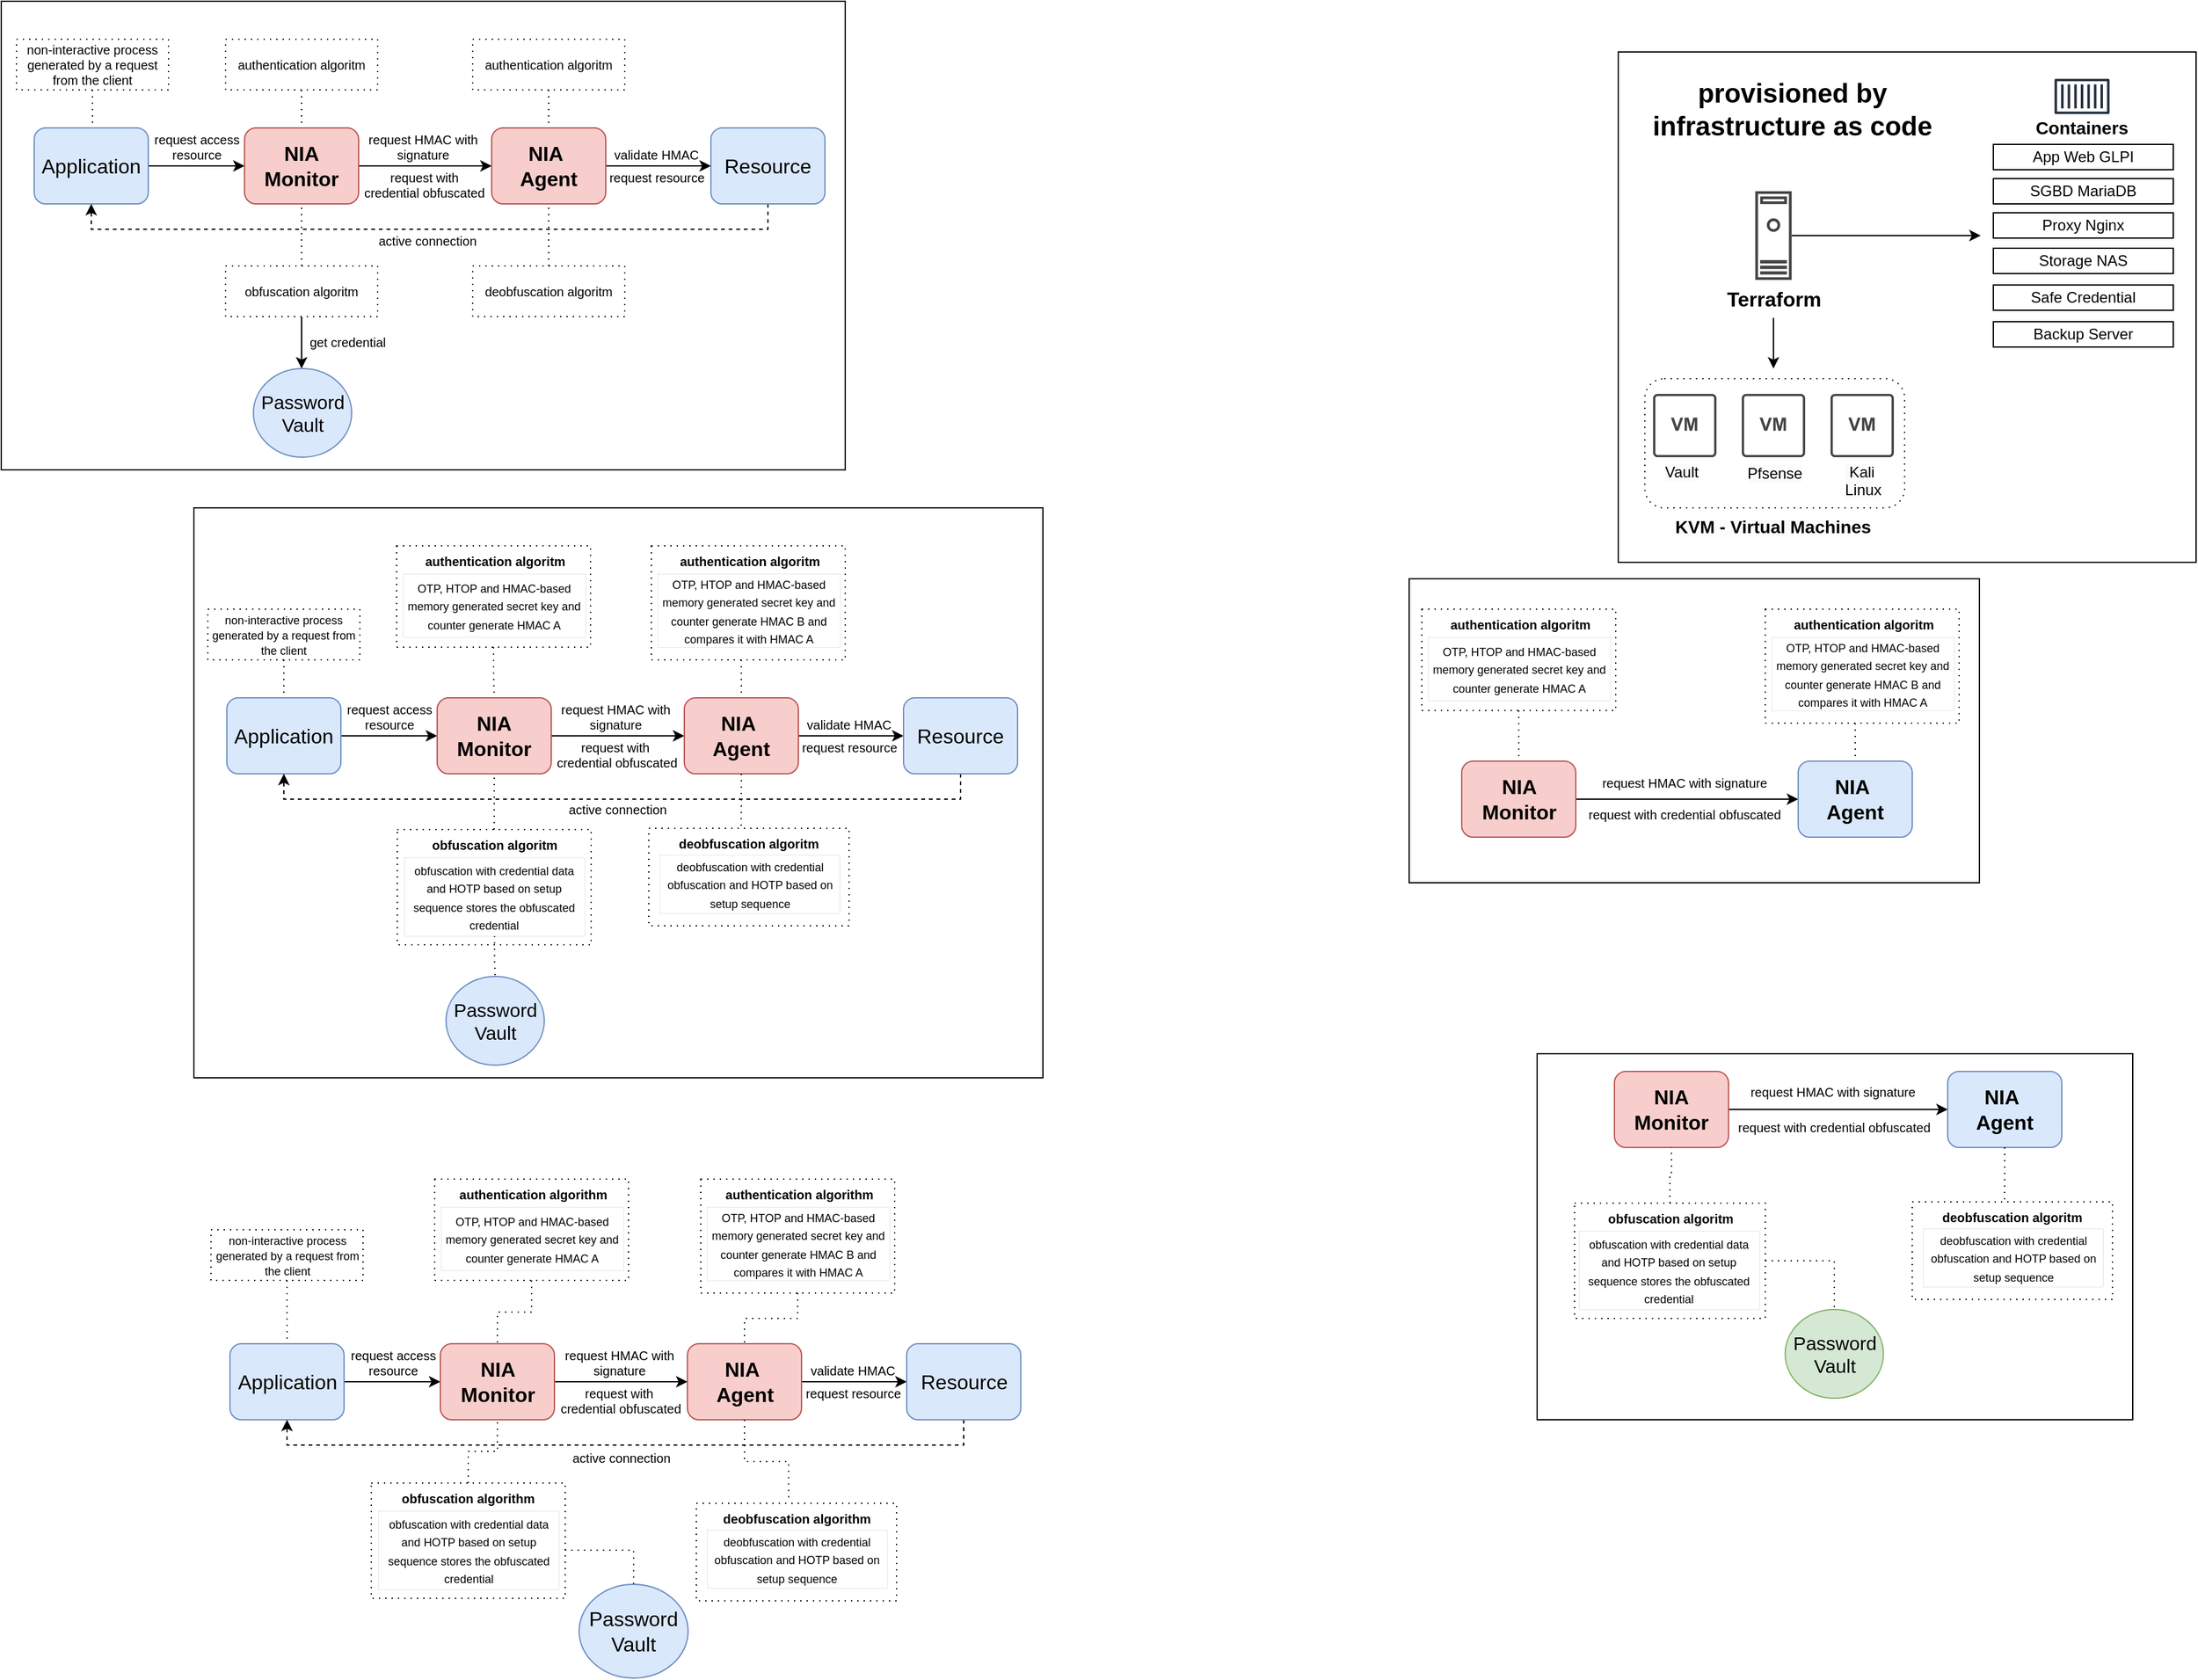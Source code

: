<mxfile version="26.0.11">
  <diagram id="C5RBs43oDa-KdzZeNtuy" name="Page-1">
    <mxGraphModel dx="979" dy="499" grid="1" gridSize="10" guides="1" tooltips="1" connect="1" arrows="1" fold="1" page="1" pageScale="1" pageWidth="1169" pageHeight="827" math="0" shadow="0">
      <root>
        <mxCell id="WIyWlLk6GJQsqaUBKTNV-0" />
        <mxCell id="WIyWlLk6GJQsqaUBKTNV-1" parent="WIyWlLk6GJQsqaUBKTNV-0" />
        <mxCell id="aYfPXwyvseCjfm_76mP0-208" value="" style="rounded=0;whiteSpace=wrap;html=1;" vertex="1" parent="WIyWlLk6GJQsqaUBKTNV-1">
          <mxGeometry x="1310" y="841" width="470" height="289" as="geometry" />
        </mxCell>
        <mxCell id="aYfPXwyvseCjfm_76mP0-207" value="" style="rounded=0;whiteSpace=wrap;html=1;" vertex="1" parent="WIyWlLk6GJQsqaUBKTNV-1">
          <mxGeometry x="1209" y="466" width="450" height="240" as="geometry" />
        </mxCell>
        <mxCell id="aYfPXwyvseCjfm_76mP0-206" value="" style="rounded=0;whiteSpace=wrap;html=1;" vertex="1" parent="WIyWlLk6GJQsqaUBKTNV-1">
          <mxGeometry x="250" y="410" width="670" height="450" as="geometry" />
        </mxCell>
        <mxCell id="aYfPXwyvseCjfm_76mP0-43" value="" style="group" vertex="1" connectable="0" parent="WIyWlLk6GJQsqaUBKTNV-1">
          <mxGeometry x="98" y="10" width="666" height="370" as="geometry" />
        </mxCell>
        <mxCell id="aYfPXwyvseCjfm_76mP0-33" value="" style="rounded=0;whiteSpace=wrap;html=1;" vertex="1" parent="aYfPXwyvseCjfm_76mP0-43">
          <mxGeometry width="666" height="370" as="geometry" />
        </mxCell>
        <mxCell id="aYfPXwyvseCjfm_76mP0-5" style="edgeStyle=orthogonalEdgeStyle;rounded=0;orthogonalLoop=1;jettySize=auto;html=1;exitX=1;exitY=0.5;exitDx=0;exitDy=0;" edge="1" parent="aYfPXwyvseCjfm_76mP0-43" source="aYfPXwyvseCjfm_76mP0-0" target="aYfPXwyvseCjfm_76mP0-1">
          <mxGeometry relative="1" as="geometry" />
        </mxCell>
        <mxCell id="aYfPXwyvseCjfm_76mP0-42" style="edgeStyle=orthogonalEdgeStyle;rounded=0;orthogonalLoop=1;jettySize=auto;html=1;exitX=0.5;exitY=0;exitDx=0;exitDy=0;entryX=0.5;entryY=1;entryDx=0;entryDy=0;dashed=1;dashPattern=1 4;endArrow=none;startFill=0;" edge="1" parent="aYfPXwyvseCjfm_76mP0-43" source="aYfPXwyvseCjfm_76mP0-0" target="aYfPXwyvseCjfm_76mP0-17">
          <mxGeometry relative="1" as="geometry" />
        </mxCell>
        <mxCell id="aYfPXwyvseCjfm_76mP0-0" value="&lt;font style=&quot;font-size: 16px;&quot;&gt;Application&lt;/font&gt;" style="rounded=1;whiteSpace=wrap;html=1;fillColor=#dae8fc;strokeColor=#6c8ebf;" vertex="1" parent="aYfPXwyvseCjfm_76mP0-43">
          <mxGeometry x="26" y="100" width="90" height="60" as="geometry" />
        </mxCell>
        <mxCell id="aYfPXwyvseCjfm_76mP0-9" style="edgeStyle=orthogonalEdgeStyle;rounded=0;orthogonalLoop=1;jettySize=auto;html=1;exitX=1;exitY=0.5;exitDx=0;exitDy=0;entryX=0;entryY=0.5;entryDx=0;entryDy=0;" edge="1" parent="aYfPXwyvseCjfm_76mP0-43" source="aYfPXwyvseCjfm_76mP0-1" target="aYfPXwyvseCjfm_76mP0-2">
          <mxGeometry relative="1" as="geometry" />
        </mxCell>
        <mxCell id="aYfPXwyvseCjfm_76mP0-1" value="&lt;font style=&quot;font-size: 16px;&quot;&gt;&lt;b&gt;NIA&lt;/b&gt;&lt;/font&gt;&lt;div&gt;&lt;font style=&quot;font-size: 16px;&quot;&gt;&lt;b&gt;Monitor&lt;/b&gt;&lt;/font&gt;&lt;/div&gt;" style="rounded=1;whiteSpace=wrap;html=1;fillColor=#f8cecc;strokeColor=#b85450;" vertex="1" parent="aYfPXwyvseCjfm_76mP0-43">
          <mxGeometry x="192" y="100" width="90" height="60" as="geometry" />
        </mxCell>
        <mxCell id="aYfPXwyvseCjfm_76mP0-10" style="edgeStyle=orthogonalEdgeStyle;rounded=0;orthogonalLoop=1;jettySize=auto;html=1;exitX=1;exitY=0.5;exitDx=0;exitDy=0;" edge="1" parent="aYfPXwyvseCjfm_76mP0-43" source="aYfPXwyvseCjfm_76mP0-2" target="aYfPXwyvseCjfm_76mP0-3">
          <mxGeometry relative="1" as="geometry" />
        </mxCell>
        <mxCell id="aYfPXwyvseCjfm_76mP0-2" value="&lt;font style=&quot;font-size: 16px;&quot;&gt;&lt;b&gt;NIA&amp;nbsp;&lt;/b&gt;&lt;/font&gt;&lt;div&gt;&lt;font style=&quot;font-size: 16px;&quot;&gt;&lt;b&gt;Agent&lt;/b&gt;&lt;/font&gt;&lt;/div&gt;" style="rounded=1;whiteSpace=wrap;html=1;fillColor=#f8cecc;strokeColor=#b85450;" vertex="1" parent="aYfPXwyvseCjfm_76mP0-43">
          <mxGeometry x="387" y="100" width="90" height="60" as="geometry" />
        </mxCell>
        <mxCell id="aYfPXwyvseCjfm_76mP0-15" style="edgeStyle=orthogonalEdgeStyle;rounded=0;orthogonalLoop=1;jettySize=auto;html=1;exitX=0.5;exitY=1;exitDx=0;exitDy=0;entryX=0.5;entryY=1;entryDx=0;entryDy=0;dashed=1;" edge="1" parent="aYfPXwyvseCjfm_76mP0-43" source="aYfPXwyvseCjfm_76mP0-3" target="aYfPXwyvseCjfm_76mP0-0">
          <mxGeometry relative="1" as="geometry" />
        </mxCell>
        <mxCell id="aYfPXwyvseCjfm_76mP0-3" value="&lt;font style=&quot;font-size: 16px;&quot;&gt;Resource&lt;/font&gt;" style="rounded=1;whiteSpace=wrap;html=1;fillColor=#dae8fc;strokeColor=#6c8ebf;" vertex="1" parent="aYfPXwyvseCjfm_76mP0-43">
          <mxGeometry x="560" y="100" width="90" height="60" as="geometry" />
        </mxCell>
        <mxCell id="aYfPXwyvseCjfm_76mP0-6" value="request access resource" style="text;html=1;align=center;verticalAlign=middle;whiteSpace=wrap;rounded=0;fontSize=10;" vertex="1" parent="aYfPXwyvseCjfm_76mP0-43">
          <mxGeometry x="110" y="100" width="89" height="30" as="geometry" />
        </mxCell>
        <mxCell id="aYfPXwyvseCjfm_76mP0-7" value="request HMAC with signature" style="text;html=1;align=center;verticalAlign=middle;whiteSpace=wrap;rounded=0;fontSize=10;" vertex="1" parent="aYfPXwyvseCjfm_76mP0-43">
          <mxGeometry x="278" y="100" width="110" height="30" as="geometry" />
        </mxCell>
        <mxCell id="aYfPXwyvseCjfm_76mP0-8" value="request with&lt;div&gt;credential obfuscated&lt;/div&gt;" style="text;html=1;align=center;verticalAlign=middle;whiteSpace=wrap;rounded=0;fontSize=10;" vertex="1" parent="aYfPXwyvseCjfm_76mP0-43">
          <mxGeometry x="274" y="130" width="120" height="30" as="geometry" />
        </mxCell>
        <mxCell id="aYfPXwyvseCjfm_76mP0-11" value="validate HMAC&amp;nbsp;" style="text;html=1;align=center;verticalAlign=middle;whiteSpace=wrap;rounded=0;fontSize=10;" vertex="1" parent="aYfPXwyvseCjfm_76mP0-43">
          <mxGeometry x="474" y="106" width="89" height="30" as="geometry" />
        </mxCell>
        <mxCell id="aYfPXwyvseCjfm_76mP0-12" value="request resource" style="text;html=1;align=center;verticalAlign=middle;whiteSpace=wrap;rounded=0;fontSize=10;" vertex="1" parent="aYfPXwyvseCjfm_76mP0-43">
          <mxGeometry x="473" y="126" width="89" height="26" as="geometry" />
        </mxCell>
        <mxCell id="aYfPXwyvseCjfm_76mP0-16" value="active connection" style="text;html=1;align=center;verticalAlign=middle;whiteSpace=wrap;rounded=0;fontSize=10;" vertex="1" parent="aYfPXwyvseCjfm_76mP0-43">
          <mxGeometry x="291.5" y="174" width="89" height="30" as="geometry" />
        </mxCell>
        <mxCell id="aYfPXwyvseCjfm_76mP0-17" value="non-interactive process generated by a request from the client" style="rounded=0;whiteSpace=wrap;html=1;fontSize=10;dashed=1;dashPattern=1 4;strokeColor=default;" vertex="1" parent="aYfPXwyvseCjfm_76mP0-43">
          <mxGeometry x="12" y="30" width="120" height="40" as="geometry" />
        </mxCell>
        <mxCell id="aYfPXwyvseCjfm_76mP0-21" style="edgeStyle=orthogonalEdgeStyle;rounded=0;orthogonalLoop=1;jettySize=auto;html=1;exitX=0.5;exitY=1;exitDx=0;exitDy=0;entryX=0.5;entryY=0;entryDx=0;entryDy=0;dashed=1;dashPattern=1 4;endArrow=none;startFill=0;" edge="1" parent="aYfPXwyvseCjfm_76mP0-43" source="aYfPXwyvseCjfm_76mP0-20" target="aYfPXwyvseCjfm_76mP0-1">
          <mxGeometry relative="1" as="geometry" />
        </mxCell>
        <mxCell id="aYfPXwyvseCjfm_76mP0-20" value="authentication algoritm" style="rounded=0;whiteSpace=wrap;html=1;fontSize=10;dashed=1;dashPattern=1 4;strokeColor=default;" vertex="1" parent="aYfPXwyvseCjfm_76mP0-43">
          <mxGeometry x="177" y="30" width="120" height="40" as="geometry" />
        </mxCell>
        <mxCell id="aYfPXwyvseCjfm_76mP0-23" style="edgeStyle=orthogonalEdgeStyle;rounded=0;orthogonalLoop=1;jettySize=auto;html=1;exitX=0.5;exitY=1;exitDx=0;exitDy=0;entryX=0.5;entryY=0;entryDx=0;entryDy=0;endArrow=none;startFill=0;dashed=1;dashPattern=1 4;" edge="1" parent="aYfPXwyvseCjfm_76mP0-43" source="aYfPXwyvseCjfm_76mP0-22" target="aYfPXwyvseCjfm_76mP0-2">
          <mxGeometry relative="1" as="geometry" />
        </mxCell>
        <mxCell id="aYfPXwyvseCjfm_76mP0-22" value="authentication algoritm" style="rounded=0;whiteSpace=wrap;html=1;fontSize=10;dashed=1;dashPattern=1 4;strokeColor=default;" vertex="1" parent="aYfPXwyvseCjfm_76mP0-43">
          <mxGeometry x="372" y="30" width="120" height="40" as="geometry" />
        </mxCell>
        <mxCell id="aYfPXwyvseCjfm_76mP0-25" style="edgeStyle=orthogonalEdgeStyle;rounded=0;orthogonalLoop=1;jettySize=auto;html=1;entryX=0.5;entryY=1;entryDx=0;entryDy=0;dashed=1;dashPattern=1 4;endArrow=none;startFill=0;" edge="1" parent="aYfPXwyvseCjfm_76mP0-43" source="aYfPXwyvseCjfm_76mP0-24" target="aYfPXwyvseCjfm_76mP0-1">
          <mxGeometry relative="1" as="geometry" />
        </mxCell>
        <mxCell id="aYfPXwyvseCjfm_76mP0-39" style="edgeStyle=orthogonalEdgeStyle;rounded=0;orthogonalLoop=1;jettySize=auto;html=1;exitX=0.5;exitY=1;exitDx=0;exitDy=0;" edge="1" parent="aYfPXwyvseCjfm_76mP0-43" source="aYfPXwyvseCjfm_76mP0-24">
          <mxGeometry relative="1" as="geometry">
            <mxPoint x="237" y="290" as="targetPoint" />
          </mxGeometry>
        </mxCell>
        <mxCell id="aYfPXwyvseCjfm_76mP0-24" value="obfuscation algoritm" style="rounded=0;whiteSpace=wrap;html=1;fontSize=10;dashed=1;dashPattern=1 4;strokeColor=default;" vertex="1" parent="aYfPXwyvseCjfm_76mP0-43">
          <mxGeometry x="177" y="209" width="120" height="40" as="geometry" />
        </mxCell>
        <mxCell id="aYfPXwyvseCjfm_76mP0-27" style="edgeStyle=orthogonalEdgeStyle;rounded=0;orthogonalLoop=1;jettySize=auto;html=1;entryX=0.5;entryY=1;entryDx=0;entryDy=0;dashed=1;dashPattern=1 4;endArrow=none;startFill=0;" edge="1" parent="aYfPXwyvseCjfm_76mP0-43" source="aYfPXwyvseCjfm_76mP0-26" target="aYfPXwyvseCjfm_76mP0-2">
          <mxGeometry relative="1" as="geometry" />
        </mxCell>
        <mxCell id="aYfPXwyvseCjfm_76mP0-26" value="deobfuscation algoritm" style="rounded=0;whiteSpace=wrap;html=1;fontSize=10;dashed=1;dashPattern=1 4;strokeColor=default;" vertex="1" parent="aYfPXwyvseCjfm_76mP0-43">
          <mxGeometry x="372" y="209" width="120" height="40" as="geometry" />
        </mxCell>
        <mxCell id="aYfPXwyvseCjfm_76mP0-28" value="&lt;font style=&quot;font-size: 15px;&quot;&gt;Password Vault&lt;/font&gt;" style="ellipse;whiteSpace=wrap;html=1;fillColor=#dae8fc;strokeColor=#6c8ebf;" vertex="1" parent="aYfPXwyvseCjfm_76mP0-43">
          <mxGeometry x="199" y="290" width="77.5" height="70" as="geometry" />
        </mxCell>
        <mxCell id="aYfPXwyvseCjfm_76mP0-32" value="get credential" style="text;html=1;align=center;verticalAlign=middle;whiteSpace=wrap;rounded=0;fontSize=10;" vertex="1" parent="aYfPXwyvseCjfm_76mP0-43">
          <mxGeometry x="235" y="254" width="77" height="30" as="geometry" />
        </mxCell>
        <mxCell id="aYfPXwyvseCjfm_76mP0-103" style="edgeStyle=orthogonalEdgeStyle;rounded=0;orthogonalLoop=1;jettySize=auto;html=1;exitX=1;exitY=0.5;exitDx=0;exitDy=0;" edge="1" parent="WIyWlLk6GJQsqaUBKTNV-1" source="aYfPXwyvseCjfm_76mP0-104" target="aYfPXwyvseCjfm_76mP0-106">
          <mxGeometry relative="1" as="geometry" />
        </mxCell>
        <mxCell id="aYfPXwyvseCjfm_76mP0-104" value="&lt;font style=&quot;font-size: 16px;&quot;&gt;Application&lt;/font&gt;" style="rounded=1;whiteSpace=wrap;html=1;fillColor=#dae8fc;strokeColor=#6c8ebf;" vertex="1" parent="WIyWlLk6GJQsqaUBKTNV-1">
          <mxGeometry x="278.5" y="1070" width="90" height="60" as="geometry" />
        </mxCell>
        <mxCell id="aYfPXwyvseCjfm_76mP0-105" style="edgeStyle=orthogonalEdgeStyle;rounded=0;orthogonalLoop=1;jettySize=auto;html=1;exitX=1;exitY=0.5;exitDx=0;exitDy=0;entryX=0;entryY=0.5;entryDx=0;entryDy=0;" edge="1" parent="WIyWlLk6GJQsqaUBKTNV-1" source="aYfPXwyvseCjfm_76mP0-106" target="aYfPXwyvseCjfm_76mP0-108">
          <mxGeometry relative="1" as="geometry" />
        </mxCell>
        <mxCell id="aYfPXwyvseCjfm_76mP0-106" value="&lt;font style=&quot;font-size: 16px;&quot;&gt;&lt;b&gt;NIA&lt;/b&gt;&lt;/font&gt;&lt;div&gt;&lt;font style=&quot;font-size: 16px;&quot;&gt;&lt;b&gt;Monitor&lt;/b&gt;&lt;/font&gt;&lt;/div&gt;" style="rounded=1;whiteSpace=wrap;html=1;fillColor=#f8cecc;strokeColor=#b85450;" vertex="1" parent="WIyWlLk6GJQsqaUBKTNV-1">
          <mxGeometry x="444.5" y="1070" width="90" height="60" as="geometry" />
        </mxCell>
        <mxCell id="aYfPXwyvseCjfm_76mP0-107" style="edgeStyle=orthogonalEdgeStyle;rounded=0;orthogonalLoop=1;jettySize=auto;html=1;exitX=1;exitY=0.5;exitDx=0;exitDy=0;" edge="1" parent="WIyWlLk6GJQsqaUBKTNV-1" source="aYfPXwyvseCjfm_76mP0-108" target="aYfPXwyvseCjfm_76mP0-110">
          <mxGeometry relative="1" as="geometry" />
        </mxCell>
        <mxCell id="aYfPXwyvseCjfm_76mP0-108" value="&lt;font style=&quot;font-size: 16px;&quot;&gt;&lt;b&gt;NIA&amp;nbsp;&lt;/b&gt;&lt;/font&gt;&lt;div&gt;&lt;font style=&quot;font-size: 16px;&quot;&gt;&lt;b&gt;Agent&lt;/b&gt;&lt;/font&gt;&lt;/div&gt;" style="rounded=1;whiteSpace=wrap;html=1;fillColor=#f8cecc;strokeColor=#b85450;" vertex="1" parent="WIyWlLk6GJQsqaUBKTNV-1">
          <mxGeometry x="639.5" y="1070" width="90" height="60" as="geometry" />
        </mxCell>
        <mxCell id="aYfPXwyvseCjfm_76mP0-109" style="edgeStyle=orthogonalEdgeStyle;rounded=0;orthogonalLoop=1;jettySize=auto;html=1;exitX=0.5;exitY=1;exitDx=0;exitDy=0;entryX=0.5;entryY=1;entryDx=0;entryDy=0;dashed=1;" edge="1" parent="WIyWlLk6GJQsqaUBKTNV-1" source="aYfPXwyvseCjfm_76mP0-110" target="aYfPXwyvseCjfm_76mP0-104">
          <mxGeometry relative="1" as="geometry">
            <Array as="points">
              <mxPoint x="857.5" y="1150" />
              <mxPoint x="323.5" y="1150" />
            </Array>
          </mxGeometry>
        </mxCell>
        <mxCell id="aYfPXwyvseCjfm_76mP0-110" value="&lt;font style=&quot;font-size: 16px;&quot;&gt;Resource&lt;/font&gt;" style="rounded=1;whiteSpace=wrap;html=1;fillColor=#dae8fc;strokeColor=#6c8ebf;" vertex="1" parent="WIyWlLk6GJQsqaUBKTNV-1">
          <mxGeometry x="812.5" y="1070" width="90" height="60" as="geometry" />
        </mxCell>
        <mxCell id="aYfPXwyvseCjfm_76mP0-111" value="request access resource" style="text;html=1;align=center;verticalAlign=middle;whiteSpace=wrap;rounded=0;fontSize=10;" vertex="1" parent="WIyWlLk6GJQsqaUBKTNV-1">
          <mxGeometry x="362.5" y="1070" width="89" height="30" as="geometry" />
        </mxCell>
        <mxCell id="aYfPXwyvseCjfm_76mP0-112" value="request HMAC with signature" style="text;html=1;align=center;verticalAlign=middle;whiteSpace=wrap;rounded=0;fontSize=10;" vertex="1" parent="WIyWlLk6GJQsqaUBKTNV-1">
          <mxGeometry x="530.5" y="1070" width="110" height="30" as="geometry" />
        </mxCell>
        <mxCell id="aYfPXwyvseCjfm_76mP0-113" value="request with&amp;nbsp;&lt;div&gt;&lt;span style=&quot;background-color: transparent; color: light-dark(rgb(0, 0, 0), rgb(255, 255, 255));&quot;&gt;credential obfuscated&lt;/span&gt;&lt;/div&gt;" style="text;html=1;align=center;verticalAlign=middle;whiteSpace=wrap;rounded=0;fontSize=10;" vertex="1" parent="WIyWlLk6GJQsqaUBKTNV-1">
          <mxGeometry x="526.5" y="1100" width="120" height="30" as="geometry" />
        </mxCell>
        <mxCell id="aYfPXwyvseCjfm_76mP0-114" value="validate HMAC&amp;nbsp;" style="text;html=1;align=center;verticalAlign=middle;whiteSpace=wrap;rounded=0;fontSize=10;" vertex="1" parent="WIyWlLk6GJQsqaUBKTNV-1">
          <mxGeometry x="726.5" y="1076" width="89" height="30" as="geometry" />
        </mxCell>
        <mxCell id="aYfPXwyvseCjfm_76mP0-115" value="request resource" style="text;html=1;align=center;verticalAlign=middle;whiteSpace=wrap;rounded=0;fontSize=10;" vertex="1" parent="WIyWlLk6GJQsqaUBKTNV-1">
          <mxGeometry x="725.5" y="1096" width="89" height="26" as="geometry" />
        </mxCell>
        <mxCell id="aYfPXwyvseCjfm_76mP0-116" value="active connection" style="text;html=1;align=center;verticalAlign=middle;whiteSpace=wrap;rounded=0;fontSize=10;" vertex="1" parent="WIyWlLk6GJQsqaUBKTNV-1">
          <mxGeometry x="542.5" y="1145" width="89" height="30" as="geometry" />
        </mxCell>
        <mxCell id="aYfPXwyvseCjfm_76mP0-117" style="edgeStyle=orthogonalEdgeStyle;rounded=0;orthogonalLoop=1;jettySize=auto;html=1;exitX=0.5;exitY=1;exitDx=0;exitDy=0;entryX=0.5;entryY=0;entryDx=0;entryDy=0;dashed=1;dashPattern=1 4;endArrow=none;startFill=0;" edge="1" parent="WIyWlLk6GJQsqaUBKTNV-1" source="aYfPXwyvseCjfm_76mP0-118" target="aYfPXwyvseCjfm_76mP0-104">
          <mxGeometry relative="1" as="geometry" />
        </mxCell>
        <mxCell id="aYfPXwyvseCjfm_76mP0-118" value="&lt;font style=&quot;font-size: 9px;&quot;&gt;non-interactive process generated by a request from the client&lt;/font&gt;" style="rounded=0;whiteSpace=wrap;html=1;fontSize=10;dashed=1;dashPattern=1 4;strokeColor=default;" vertex="1" parent="WIyWlLk6GJQsqaUBKTNV-1">
          <mxGeometry x="263.5" y="980" width="120" height="40" as="geometry" />
        </mxCell>
        <mxCell id="aYfPXwyvseCjfm_76mP0-119" style="edgeStyle=orthogonalEdgeStyle;rounded=0;orthogonalLoop=1;jettySize=auto;html=1;exitX=0.5;exitY=1;exitDx=0;exitDy=0;entryX=0.5;entryY=0;entryDx=0;entryDy=0;dashed=1;dashPattern=1 4;endArrow=none;startFill=0;" edge="1" parent="WIyWlLk6GJQsqaUBKTNV-1" source="aYfPXwyvseCjfm_76mP0-127" target="aYfPXwyvseCjfm_76mP0-106">
          <mxGeometry relative="1" as="geometry" />
        </mxCell>
        <mxCell id="aYfPXwyvseCjfm_76mP0-121" style="edgeStyle=orthogonalEdgeStyle;rounded=0;orthogonalLoop=1;jettySize=auto;html=1;entryX=0.5;entryY=1;entryDx=0;entryDy=0;dashed=1;dashPattern=1 4;endArrow=none;startFill=0;" edge="1" parent="WIyWlLk6GJQsqaUBKTNV-1" source="aYfPXwyvseCjfm_76mP0-122" target="aYfPXwyvseCjfm_76mP0-106">
          <mxGeometry relative="1" as="geometry" />
        </mxCell>
        <mxCell id="aYfPXwyvseCjfm_76mP0-123" value="&lt;font style=&quot;font-size: 16px;&quot;&gt;Password Vault&lt;/font&gt;" style="ellipse;whiteSpace=wrap;html=1;fillColor=#dae8fc;strokeColor=#6c8ebf;align=center;" vertex="1" parent="WIyWlLk6GJQsqaUBKTNV-1">
          <mxGeometry x="554" y="1260" width="86" height="74" as="geometry" />
        </mxCell>
        <mxCell id="aYfPXwyvseCjfm_76mP0-124" style="edgeStyle=orthogonalEdgeStyle;rounded=0;orthogonalLoop=1;jettySize=auto;html=1;entryX=0.5;entryY=0;entryDx=0;entryDy=0;dashed=1;dashPattern=1 4;endArrow=none;startFill=0;" edge="1" parent="WIyWlLk6GJQsqaUBKTNV-1" source="aYfPXwyvseCjfm_76mP0-125" target="aYfPXwyvseCjfm_76mP0-123">
          <mxGeometry relative="1" as="geometry" />
        </mxCell>
        <mxCell id="aYfPXwyvseCjfm_76mP0-126" value="" style="group" vertex="1" connectable="0" parent="WIyWlLk6GJQsqaUBKTNV-1">
          <mxGeometry x="440" y="940" width="153" height="80" as="geometry" />
        </mxCell>
        <mxCell id="aYfPXwyvseCjfm_76mP0-127" value="&lt;b&gt;&amp;nbsp;authentication algorithm&lt;/b&gt;" style="rounded=0;whiteSpace=wrap;html=1;fontSize=10;dashed=1;dashPattern=1 4;strokeColor=default;fillColor=default;verticalAlign=top;align=center;" vertex="1" parent="aYfPXwyvseCjfm_76mP0-126">
          <mxGeometry width="153" height="80" as="geometry" />
        </mxCell>
        <mxCell id="aYfPXwyvseCjfm_76mP0-128" value="&lt;div&gt;&lt;font style=&quot;font-size: 9px;&quot;&gt;OTP, HTOP and HMAC-based&lt;/font&gt;&lt;/div&gt;&lt;div&gt;&lt;font style=&quot;font-size: 9px;&quot;&gt;&lt;font style=&quot;&quot;&gt;memory generated secret key and counter&amp;nbsp;&lt;/font&gt;&lt;span style=&quot;background-color: transparent; color: light-dark(rgb(0, 0, 0), rgb(255, 255, 255));&quot;&gt;generate HMAC A&lt;/span&gt;&lt;/font&gt;&lt;/div&gt;" style="rounded=0;whiteSpace=wrap;html=1;strokeWidth=0;" vertex="1" parent="aYfPXwyvseCjfm_76mP0-126">
          <mxGeometry x="5" y="22" width="144.12" height="50" as="geometry" />
        </mxCell>
        <mxCell id="aYfPXwyvseCjfm_76mP0-129" style="edgeStyle=orthogonalEdgeStyle;rounded=0;orthogonalLoop=1;jettySize=auto;html=1;exitX=0.5;exitY=1;exitDx=0;exitDy=0;entryX=0.461;entryY=-0.025;entryDx=0;entryDy=0;entryPerimeter=0;dashed=1;dashPattern=1 4;endArrow=none;startFill=0;" edge="1" parent="WIyWlLk6GJQsqaUBKTNV-1" source="aYfPXwyvseCjfm_76mP0-108" target="aYfPXwyvseCjfm_76mP0-133">
          <mxGeometry relative="1" as="geometry" />
        </mxCell>
        <mxCell id="aYfPXwyvseCjfm_76mP0-130" value="" style="group" vertex="1" connectable="0" parent="WIyWlLk6GJQsqaUBKTNV-1">
          <mxGeometry x="650" y="940" width="153" height="90" as="geometry" />
        </mxCell>
        <mxCell id="aYfPXwyvseCjfm_76mP0-131" value="&lt;b&gt;&amp;nbsp;authentication algorithm&lt;/b&gt;" style="rounded=0;whiteSpace=wrap;html=1;fontSize=10;dashed=1;dashPattern=1 4;strokeColor=default;fillColor=default;verticalAlign=top;align=center;" vertex="1" parent="aYfPXwyvseCjfm_76mP0-130">
          <mxGeometry width="153" height="90" as="geometry" />
        </mxCell>
        <mxCell id="aYfPXwyvseCjfm_76mP0-132" value="&lt;div&gt;&lt;font style=&quot;font-size: 9px;&quot;&gt;OTP, HTOP and HMAC-based&lt;/font&gt;&lt;/div&gt;&lt;div&gt;&lt;font style=&quot;font-size: 9px;&quot;&gt;&lt;font style=&quot;&quot;&gt;memory generated secret key and counter&amp;nbsp;&lt;/font&gt;&lt;span style=&quot;background-color: transparent; color: light-dark(rgb(0, 0, 0), rgb(255, 255, 255));&quot;&gt;generate HMAC B and compares it with HMAC A&lt;/span&gt;&lt;/font&gt;&lt;/div&gt;" style="rounded=0;whiteSpace=wrap;html=1;strokeWidth=0;" vertex="1" parent="aYfPXwyvseCjfm_76mP0-130">
          <mxGeometry x="5" y="22" width="144" height="58" as="geometry" />
        </mxCell>
        <mxCell id="aYfPXwyvseCjfm_76mP0-135" value="" style="group" vertex="1" connectable="0" parent="WIyWlLk6GJQsqaUBKTNV-1">
          <mxGeometry x="646.5" y="1196" width="158" height="77" as="geometry" />
        </mxCell>
        <mxCell id="aYfPXwyvseCjfm_76mP0-133" value="&lt;b&gt;deobfuscation algorithm&lt;/b&gt;" style="rounded=0;whiteSpace=wrap;html=1;fontSize=10;dashed=1;dashPattern=1 4;strokeColor=default;verticalAlign=top;" vertex="1" parent="aYfPXwyvseCjfm_76mP0-135">
          <mxGeometry width="158" height="77" as="geometry" />
        </mxCell>
        <mxCell id="aYfPXwyvseCjfm_76mP0-134" value="&lt;div&gt;&lt;font style=&quot;font-size: 9px;&quot;&gt;deobfuscation with credential obfuscation&amp;nbsp;&lt;span style=&quot;background-color: transparent; color: light-dark(rgb(0, 0, 0), rgb(255, 255, 255));&quot;&gt;and HOTP based on setup sequence&lt;/span&gt;&lt;/font&gt;&lt;/div&gt;" style="rounded=0;whiteSpace=wrap;html=1;strokeWidth=0;" vertex="1" parent="aYfPXwyvseCjfm_76mP0-135">
          <mxGeometry x="8.5" y="20.91" width="142.12" height="46.09" as="geometry" />
        </mxCell>
        <mxCell id="aYfPXwyvseCjfm_76mP0-136" value="" style="group" vertex="1" connectable="0" parent="WIyWlLk6GJQsqaUBKTNV-1">
          <mxGeometry x="390" y="1180" width="153" height="91" as="geometry" />
        </mxCell>
        <mxCell id="aYfPXwyvseCjfm_76mP0-122" value="&lt;b&gt;obfuscation algorithm&lt;/b&gt;" style="rounded=0;whiteSpace=wrap;html=1;fontSize=10;dashed=1;dashPattern=1 4;strokeColor=default;verticalAlign=top;" vertex="1" parent="aYfPXwyvseCjfm_76mP0-136">
          <mxGeometry width="153" height="91" as="geometry" />
        </mxCell>
        <mxCell id="aYfPXwyvseCjfm_76mP0-125" value="&lt;div&gt;&lt;font style=&quot;font-size: 9px;&quot;&gt;obfuscation with credential data and&amp;nbsp;&lt;span style=&quot;background-color: transparent; color: light-dark(rgb(0, 0, 0), rgb(255, 255, 255));&quot;&gt;HOTP based on setup sequence&amp;nbsp;&lt;/span&gt;&lt;span style=&quot;background-color: transparent; color: light-dark(rgb(0, 0, 0), rgb(255, 255, 255));&quot;&gt;stores the obfuscated credential&lt;/span&gt;&lt;/font&gt;&lt;/div&gt;" style="rounded=0;whiteSpace=wrap;html=1;strokeWidth=0;" vertex="1" parent="aYfPXwyvseCjfm_76mP0-136">
          <mxGeometry x="5.69" y="22" width="142.12" height="62" as="geometry" />
        </mxCell>
        <mxCell id="aYfPXwyvseCjfm_76mP0-137" style="edgeStyle=orthogonalEdgeStyle;rounded=0;orthogonalLoop=1;jettySize=auto;html=1;exitX=0.5;exitY=1;exitDx=0;exitDy=0;entryX=0.5;entryY=0;entryDx=0;entryDy=0;dashed=1;dashPattern=1 4;endArrow=none;startFill=0;" edge="1" parent="WIyWlLk6GJQsqaUBKTNV-1" source="aYfPXwyvseCjfm_76mP0-131" target="aYfPXwyvseCjfm_76mP0-108">
          <mxGeometry relative="1" as="geometry" />
        </mxCell>
        <mxCell id="aYfPXwyvseCjfm_76mP0-140" style="edgeStyle=orthogonalEdgeStyle;rounded=0;orthogonalLoop=1;jettySize=auto;html=1;exitX=1;exitY=0.5;exitDx=0;exitDy=0;entryX=0;entryY=0.5;entryDx=0;entryDy=0;" edge="1" parent="WIyWlLk6GJQsqaUBKTNV-1" source="aYfPXwyvseCjfm_76mP0-141" target="aYfPXwyvseCjfm_76mP0-143">
          <mxGeometry relative="1" as="geometry" />
        </mxCell>
        <mxCell id="aYfPXwyvseCjfm_76mP0-141" value="&lt;font style=&quot;font-size: 16px;&quot;&gt;&lt;b&gt;NIA&lt;/b&gt;&lt;/font&gt;&lt;div&gt;&lt;font style=&quot;font-size: 16px;&quot;&gt;&lt;b&gt;Monitor&lt;/b&gt;&lt;/font&gt;&lt;/div&gt;" style="rounded=1;whiteSpace=wrap;html=1;fillColor=#f8cecc;strokeColor=#b85450;" vertex="1" parent="WIyWlLk6GJQsqaUBKTNV-1">
          <mxGeometry x="1250.5" y="610" width="90" height="60" as="geometry" />
        </mxCell>
        <mxCell id="aYfPXwyvseCjfm_76mP0-147" value="request HMAC with signature" style="text;html=1;align=center;verticalAlign=middle;whiteSpace=wrap;rounded=0;fontSize=10;" vertex="1" parent="WIyWlLk6GJQsqaUBKTNV-1">
          <mxGeometry x="1355" y="612" width="143" height="30" as="geometry" />
        </mxCell>
        <mxCell id="aYfPXwyvseCjfm_76mP0-148" value="request with&amp;nbsp;&lt;span style=&quot;background-color: transparent; color: light-dark(rgb(0, 0, 0), rgb(255, 255, 255));&quot;&gt;credential obfuscated&lt;/span&gt;" style="text;html=1;align=center;verticalAlign=middle;whiteSpace=wrap;rounded=0;fontSize=10;" vertex="1" parent="WIyWlLk6GJQsqaUBKTNV-1">
          <mxGeometry x="1333" y="637" width="187" height="30" as="geometry" />
        </mxCell>
        <mxCell id="aYfPXwyvseCjfm_76mP0-154" style="edgeStyle=orthogonalEdgeStyle;rounded=0;orthogonalLoop=1;jettySize=auto;html=1;exitX=0.5;exitY=1;exitDx=0;exitDy=0;entryX=0.5;entryY=0;entryDx=0;entryDy=0;dashed=1;dashPattern=1 4;endArrow=none;startFill=0;" edge="1" parent="WIyWlLk6GJQsqaUBKTNV-1" source="aYfPXwyvseCjfm_76mP0-162" target="aYfPXwyvseCjfm_76mP0-141">
          <mxGeometry relative="1" as="geometry" />
        </mxCell>
        <mxCell id="aYfPXwyvseCjfm_76mP0-161" value="" style="group" vertex="1" connectable="0" parent="WIyWlLk6GJQsqaUBKTNV-1">
          <mxGeometry x="1219" y="490" width="153" height="80" as="geometry" />
        </mxCell>
        <mxCell id="aYfPXwyvseCjfm_76mP0-162" value="&lt;b&gt;&amp;nbsp;authentication algoritm&lt;/b&gt;" style="rounded=0;whiteSpace=wrap;html=1;fontSize=10;dashed=1;dashPattern=1 4;strokeColor=default;fillColor=default;verticalAlign=top;align=center;" vertex="1" parent="aYfPXwyvseCjfm_76mP0-161">
          <mxGeometry width="153" height="80" as="geometry" />
        </mxCell>
        <mxCell id="aYfPXwyvseCjfm_76mP0-163" value="&lt;div&gt;&lt;font style=&quot;font-size: 9px;&quot;&gt;OTP, HTOP and HMAC-based&lt;/font&gt;&lt;/div&gt;&lt;div&gt;&lt;font style=&quot;font-size: 9px;&quot;&gt;&lt;font style=&quot;&quot;&gt;memory generated secret key and counter&amp;nbsp;&lt;/font&gt;&lt;span style=&quot;background-color: transparent; color: light-dark(rgb(0, 0, 0), rgb(255, 255, 255));&quot;&gt;generate HMAC A&lt;/span&gt;&lt;/font&gt;&lt;/div&gt;" style="rounded=0;whiteSpace=wrap;html=1;strokeWidth=0;" vertex="1" parent="aYfPXwyvseCjfm_76mP0-161">
          <mxGeometry x="5" y="22" width="144.12" height="50" as="geometry" />
        </mxCell>
        <mxCell id="aYfPXwyvseCjfm_76mP0-143" value="&lt;font style=&quot;font-size: 16px;&quot;&gt;&lt;b&gt;NIA&amp;nbsp;&lt;/b&gt;&lt;/font&gt;&lt;div&gt;&lt;font style=&quot;font-size: 16px;&quot;&gt;&lt;b&gt;Agent&lt;/b&gt;&lt;/font&gt;&lt;/div&gt;" style="rounded=1;whiteSpace=wrap;html=1;fillColor=#dae8fc;strokeColor=#6c8ebf;" vertex="1" parent="WIyWlLk6GJQsqaUBKTNV-1">
          <mxGeometry x="1516" y="610" width="90" height="60" as="geometry" />
        </mxCell>
        <mxCell id="aYfPXwyvseCjfm_76mP0-155" style="edgeStyle=orthogonalEdgeStyle;rounded=0;orthogonalLoop=1;jettySize=auto;html=1;exitX=0.5;exitY=1;exitDx=0;exitDy=0;entryX=0.5;entryY=0;entryDx=0;entryDy=0;endArrow=none;startFill=0;dashed=1;dashPattern=1 4;" edge="1" parent="WIyWlLk6GJQsqaUBKTNV-1" target="aYfPXwyvseCjfm_76mP0-143">
          <mxGeometry relative="1" as="geometry">
            <mxPoint x="1561" y="580" as="sourcePoint" />
          </mxGeometry>
        </mxCell>
        <mxCell id="aYfPXwyvseCjfm_76mP0-165" value="" style="group" vertex="1" connectable="0" parent="WIyWlLk6GJQsqaUBKTNV-1">
          <mxGeometry x="1490" y="490" width="153" height="90" as="geometry" />
        </mxCell>
        <mxCell id="aYfPXwyvseCjfm_76mP0-166" value="&lt;b&gt;&amp;nbsp;authentication algoritm&lt;/b&gt;" style="rounded=0;whiteSpace=wrap;html=1;fontSize=10;dashed=1;dashPattern=1 4;strokeColor=default;fillColor=default;verticalAlign=top;align=center;" vertex="1" parent="aYfPXwyvseCjfm_76mP0-165">
          <mxGeometry width="153" height="90" as="geometry" />
        </mxCell>
        <mxCell id="aYfPXwyvseCjfm_76mP0-167" value="&lt;div&gt;&lt;font style=&quot;font-size: 9px;&quot;&gt;OTP, HTOP and HMAC-based&lt;/font&gt;&lt;/div&gt;&lt;div&gt;&lt;font style=&quot;font-size: 9px;&quot;&gt;&lt;font style=&quot;&quot;&gt;memory generated secret key and counter&amp;nbsp;&lt;/font&gt;&lt;span style=&quot;background-color: transparent; color: light-dark(rgb(0, 0, 0), rgb(255, 255, 255));&quot;&gt;generate HMAC B and compares it with HMAC A&lt;/span&gt;&lt;/font&gt;&lt;/div&gt;" style="rounded=0;whiteSpace=wrap;html=1;strokeWidth=0;" vertex="1" parent="aYfPXwyvseCjfm_76mP0-165">
          <mxGeometry x="5" y="22" width="144" height="58" as="geometry" />
        </mxCell>
        <mxCell id="aYfPXwyvseCjfm_76mP0-173" style="edgeStyle=orthogonalEdgeStyle;rounded=0;orthogonalLoop=1;jettySize=auto;html=1;exitX=1;exitY=0.5;exitDx=0;exitDy=0;entryX=0;entryY=0.5;entryDx=0;entryDy=0;" edge="1" parent="WIyWlLk6GJQsqaUBKTNV-1" source="aYfPXwyvseCjfm_76mP0-174" target="aYfPXwyvseCjfm_76mP0-176">
          <mxGeometry relative="1" as="geometry" />
        </mxCell>
        <mxCell id="aYfPXwyvseCjfm_76mP0-174" value="&lt;font style=&quot;font-size: 16px;&quot;&gt;&lt;b&gt;NIA&lt;/b&gt;&lt;/font&gt;&lt;div&gt;&lt;font style=&quot;font-size: 16px;&quot;&gt;&lt;b&gt;Monitor&lt;/b&gt;&lt;/font&gt;&lt;/div&gt;" style="rounded=1;whiteSpace=wrap;html=1;fillColor=#f8cecc;strokeColor=#b85450;" vertex="1" parent="WIyWlLk6GJQsqaUBKTNV-1">
          <mxGeometry x="1371" y="855" width="90" height="60" as="geometry" />
        </mxCell>
        <mxCell id="aYfPXwyvseCjfm_76mP0-176" value="&lt;font style=&quot;font-size: 16px;&quot;&gt;&lt;b&gt;NIA&amp;nbsp;&lt;/b&gt;&lt;/font&gt;&lt;div&gt;&lt;font style=&quot;font-size: 16px;&quot;&gt;&lt;b&gt;Agent&lt;/b&gt;&lt;/font&gt;&lt;/div&gt;" style="rounded=1;whiteSpace=wrap;html=1;fillColor=#dae8fc;strokeColor=#6c8ebf;" vertex="1" parent="WIyWlLk6GJQsqaUBKTNV-1">
          <mxGeometry x="1634" y="855" width="90" height="60" as="geometry" />
        </mxCell>
        <mxCell id="aYfPXwyvseCjfm_76mP0-180" value="request HMAC with signature" style="text;html=1;align=center;verticalAlign=middle;whiteSpace=wrap;rounded=0;fontSize=10;" vertex="1" parent="WIyWlLk6GJQsqaUBKTNV-1">
          <mxGeometry x="1471.5" y="856" width="143" height="30" as="geometry" />
        </mxCell>
        <mxCell id="aYfPXwyvseCjfm_76mP0-181" value="request with&amp;nbsp;&lt;span style=&quot;background-color: transparent; color: light-dark(rgb(0, 0, 0), rgb(255, 255, 255));&quot;&gt;credential obfuscated&lt;/span&gt;" style="text;html=1;align=center;verticalAlign=middle;whiteSpace=wrap;rounded=0;fontSize=10;" vertex="1" parent="WIyWlLk6GJQsqaUBKTNV-1">
          <mxGeometry x="1461" y="884" width="167" height="30" as="geometry" />
        </mxCell>
        <mxCell id="aYfPXwyvseCjfm_76mP0-189" style="edgeStyle=orthogonalEdgeStyle;rounded=0;orthogonalLoop=1;jettySize=auto;html=1;entryX=0.5;entryY=1;entryDx=0;entryDy=0;dashed=1;dashPattern=1 4;endArrow=none;startFill=0;" edge="1" parent="WIyWlLk6GJQsqaUBKTNV-1" source="aYfPXwyvseCjfm_76mP0-190" target="aYfPXwyvseCjfm_76mP0-174">
          <mxGeometry relative="1" as="geometry" />
        </mxCell>
        <mxCell id="aYfPXwyvseCjfm_76mP0-204" style="edgeStyle=orthogonalEdgeStyle;rounded=0;orthogonalLoop=1;jettySize=auto;html=1;entryX=0.5;entryY=0;entryDx=0;entryDy=0;dashed=1;dashPattern=1 4;endArrow=none;startFill=0;" edge="1" parent="WIyWlLk6GJQsqaUBKTNV-1" source="aYfPXwyvseCjfm_76mP0-190" target="aYfPXwyvseCjfm_76mP0-191">
          <mxGeometry relative="1" as="geometry" />
        </mxCell>
        <mxCell id="aYfPXwyvseCjfm_76mP0-190" value="&lt;b&gt;obfuscation algoritm&lt;/b&gt;" style="rounded=0;whiteSpace=wrap;html=1;fontSize=10;dashed=1;dashPattern=1 4;strokeColor=default;verticalAlign=top;" vertex="1" parent="WIyWlLk6GJQsqaUBKTNV-1">
          <mxGeometry x="1339.5" y="959" width="150.5" height="91" as="geometry" />
        </mxCell>
        <mxCell id="aYfPXwyvseCjfm_76mP0-191" value="&lt;font style=&quot;font-size: 15px;&quot;&gt;Password Vault&lt;/font&gt;" style="ellipse;whiteSpace=wrap;html=1;fillColor=#d5e8d4;strokeColor=#82b366;" vertex="1" parent="WIyWlLk6GJQsqaUBKTNV-1">
          <mxGeometry x="1505.75" y="1043" width="77.5" height="70" as="geometry" />
        </mxCell>
        <mxCell id="aYfPXwyvseCjfm_76mP0-193" value="&lt;div&gt;&lt;font style=&quot;font-size: 9px;&quot;&gt;obfuscation with credential data and&amp;nbsp;&lt;span style=&quot;background-color: transparent; color: light-dark(rgb(0, 0, 0), rgb(255, 255, 255));&quot;&gt;HOTP based on setup sequence&amp;nbsp;&lt;/span&gt;&lt;span style=&quot;background-color: transparent; color: light-dark(rgb(0, 0, 0), rgb(255, 255, 255));&quot;&gt;stores the obfuscated credential&lt;/span&gt;&lt;/font&gt;&lt;/div&gt;" style="rounded=0;whiteSpace=wrap;html=1;strokeWidth=0;" vertex="1" parent="WIyWlLk6GJQsqaUBKTNV-1">
          <mxGeometry x="1343.19" y="981" width="142.12" height="62" as="geometry" />
        </mxCell>
        <mxCell id="aYfPXwyvseCjfm_76mP0-197" style="edgeStyle=orthogonalEdgeStyle;rounded=0;orthogonalLoop=1;jettySize=auto;html=1;exitX=0.5;exitY=1;exitDx=0;exitDy=0;entryX=0.461;entryY=-0.025;entryDx=0;entryDy=0;entryPerimeter=0;dashed=1;dashPattern=1 4;endArrow=none;startFill=0;" edge="1" parent="WIyWlLk6GJQsqaUBKTNV-1" source="aYfPXwyvseCjfm_76mP0-176" target="aYfPXwyvseCjfm_76mP0-201">
          <mxGeometry relative="1" as="geometry" />
        </mxCell>
        <mxCell id="aYfPXwyvseCjfm_76mP0-201" value="&lt;b&gt;deobfuscation algoritm&lt;/b&gt;" style="rounded=0;whiteSpace=wrap;html=1;fontSize=10;dashed=1;dashPattern=1 4;strokeColor=default;verticalAlign=top;" vertex="1" parent="WIyWlLk6GJQsqaUBKTNV-1">
          <mxGeometry x="1606" y="958" width="158" height="77" as="geometry" />
        </mxCell>
        <mxCell id="aYfPXwyvseCjfm_76mP0-202" value="&lt;div&gt;&lt;font style=&quot;font-size: 9px;&quot;&gt;deobfuscation with credential obfuscation&amp;nbsp;&lt;span style=&quot;background-color: transparent; color: light-dark(rgb(0, 0, 0), rgb(255, 255, 255));&quot;&gt;and HOTP based on setup sequence&lt;/span&gt;&lt;/font&gt;&lt;/div&gt;" style="rounded=0;whiteSpace=wrap;html=1;strokeWidth=0;" vertex="1" parent="WIyWlLk6GJQsqaUBKTNV-1">
          <mxGeometry x="1614.5" y="978.91" width="142.12" height="46.09" as="geometry" />
        </mxCell>
        <mxCell id="aYfPXwyvseCjfm_76mP0-205" value="" style="group" vertex="1" connectable="0" parent="WIyWlLk6GJQsqaUBKTNV-1">
          <mxGeometry x="261" y="440" width="639" height="410" as="geometry" />
        </mxCell>
        <mxCell id="aYfPXwyvseCjfm_76mP0-46" style="edgeStyle=orthogonalEdgeStyle;rounded=0;orthogonalLoop=1;jettySize=auto;html=1;exitX=1;exitY=0.5;exitDx=0;exitDy=0;" edge="1" parent="aYfPXwyvseCjfm_76mP0-205" source="aYfPXwyvseCjfm_76mP0-47" target="aYfPXwyvseCjfm_76mP0-49">
          <mxGeometry relative="1" as="geometry" />
        </mxCell>
        <mxCell id="aYfPXwyvseCjfm_76mP0-47" value="&lt;font style=&quot;font-size: 16px;&quot;&gt;Application&lt;/font&gt;" style="rounded=1;whiteSpace=wrap;html=1;fillColor=#dae8fc;strokeColor=#6c8ebf;" vertex="1" parent="aYfPXwyvseCjfm_76mP0-205">
          <mxGeometry x="15" y="120" width="90" height="60" as="geometry" />
        </mxCell>
        <mxCell id="aYfPXwyvseCjfm_76mP0-48" style="edgeStyle=orthogonalEdgeStyle;rounded=0;orthogonalLoop=1;jettySize=auto;html=1;exitX=1;exitY=0.5;exitDx=0;exitDy=0;entryX=0;entryY=0.5;entryDx=0;entryDy=0;" edge="1" parent="aYfPXwyvseCjfm_76mP0-205" source="aYfPXwyvseCjfm_76mP0-49" target="aYfPXwyvseCjfm_76mP0-51">
          <mxGeometry relative="1" as="geometry" />
        </mxCell>
        <mxCell id="aYfPXwyvseCjfm_76mP0-49" value="&lt;font style=&quot;font-size: 16px;&quot;&gt;&lt;b&gt;NIA&lt;/b&gt;&lt;/font&gt;&lt;div&gt;&lt;font style=&quot;font-size: 16px;&quot;&gt;&lt;b&gt;Monitor&lt;/b&gt;&lt;/font&gt;&lt;/div&gt;" style="rounded=1;whiteSpace=wrap;html=1;fillColor=#f8cecc;strokeColor=#b85450;" vertex="1" parent="aYfPXwyvseCjfm_76mP0-205">
          <mxGeometry x="181" y="120" width="90" height="60" as="geometry" />
        </mxCell>
        <mxCell id="aYfPXwyvseCjfm_76mP0-50" style="edgeStyle=orthogonalEdgeStyle;rounded=0;orthogonalLoop=1;jettySize=auto;html=1;exitX=1;exitY=0.5;exitDx=0;exitDy=0;" edge="1" parent="aYfPXwyvseCjfm_76mP0-205" source="aYfPXwyvseCjfm_76mP0-51" target="aYfPXwyvseCjfm_76mP0-53">
          <mxGeometry relative="1" as="geometry" />
        </mxCell>
        <mxCell id="aYfPXwyvseCjfm_76mP0-51" value="&lt;font style=&quot;font-size: 16px;&quot;&gt;&lt;b&gt;NIA&amp;nbsp;&lt;/b&gt;&lt;/font&gt;&lt;div&gt;&lt;font style=&quot;font-size: 16px;&quot;&gt;&lt;b&gt;Agent&lt;/b&gt;&lt;/font&gt;&lt;/div&gt;" style="rounded=1;whiteSpace=wrap;html=1;fillColor=#f8cecc;strokeColor=#b85450;" vertex="1" parent="aYfPXwyvseCjfm_76mP0-205">
          <mxGeometry x="376" y="120" width="90" height="60" as="geometry" />
        </mxCell>
        <mxCell id="aYfPXwyvseCjfm_76mP0-52" style="edgeStyle=orthogonalEdgeStyle;rounded=0;orthogonalLoop=1;jettySize=auto;html=1;exitX=0.5;exitY=1;exitDx=0;exitDy=0;entryX=0.5;entryY=1;entryDx=0;entryDy=0;dashed=1;" edge="1" parent="aYfPXwyvseCjfm_76mP0-205" source="aYfPXwyvseCjfm_76mP0-53" target="aYfPXwyvseCjfm_76mP0-47">
          <mxGeometry relative="1" as="geometry">
            <Array as="points">
              <mxPoint x="594" y="200" />
              <mxPoint x="60" y="200" />
            </Array>
          </mxGeometry>
        </mxCell>
        <mxCell id="aYfPXwyvseCjfm_76mP0-53" value="&lt;font style=&quot;font-size: 16px;&quot;&gt;Resource&lt;/font&gt;" style="rounded=1;whiteSpace=wrap;html=1;fillColor=#dae8fc;strokeColor=#6c8ebf;" vertex="1" parent="aYfPXwyvseCjfm_76mP0-205">
          <mxGeometry x="549" y="120" width="90" height="60" as="geometry" />
        </mxCell>
        <mxCell id="aYfPXwyvseCjfm_76mP0-54" value="request access resource" style="text;html=1;align=center;verticalAlign=middle;whiteSpace=wrap;rounded=0;fontSize=10;" vertex="1" parent="aYfPXwyvseCjfm_76mP0-205">
          <mxGeometry x="99" y="120" width="89" height="30" as="geometry" />
        </mxCell>
        <mxCell id="aYfPXwyvseCjfm_76mP0-55" value="request HMAC with signature" style="text;html=1;align=center;verticalAlign=middle;whiteSpace=wrap;rounded=0;fontSize=10;" vertex="1" parent="aYfPXwyvseCjfm_76mP0-205">
          <mxGeometry x="267" y="120" width="110" height="30" as="geometry" />
        </mxCell>
        <mxCell id="aYfPXwyvseCjfm_76mP0-56" value="request with&amp;nbsp;&lt;div&gt;&lt;span style=&quot;background-color: transparent; color: light-dark(rgb(0, 0, 0), rgb(255, 255, 255));&quot;&gt;credential obfuscated&lt;/span&gt;&lt;/div&gt;" style="text;html=1;align=center;verticalAlign=middle;whiteSpace=wrap;rounded=0;fontSize=10;" vertex="1" parent="aYfPXwyvseCjfm_76mP0-205">
          <mxGeometry x="263" y="150" width="120" height="30" as="geometry" />
        </mxCell>
        <mxCell id="aYfPXwyvseCjfm_76mP0-57" value="validate HMAC&amp;nbsp;" style="text;html=1;align=center;verticalAlign=middle;whiteSpace=wrap;rounded=0;fontSize=10;" vertex="1" parent="aYfPXwyvseCjfm_76mP0-205">
          <mxGeometry x="463" y="126" width="89" height="30" as="geometry" />
        </mxCell>
        <mxCell id="aYfPXwyvseCjfm_76mP0-58" value="request resource" style="text;html=1;align=center;verticalAlign=middle;whiteSpace=wrap;rounded=0;fontSize=10;" vertex="1" parent="aYfPXwyvseCjfm_76mP0-205">
          <mxGeometry x="462" y="146" width="89" height="26" as="geometry" />
        </mxCell>
        <mxCell id="aYfPXwyvseCjfm_76mP0-59" value="active connection" style="text;html=1;align=center;verticalAlign=middle;whiteSpace=wrap;rounded=0;fontSize=10;" vertex="1" parent="aYfPXwyvseCjfm_76mP0-205">
          <mxGeometry x="279" y="193" width="89" height="30" as="geometry" />
        </mxCell>
        <mxCell id="aYfPXwyvseCjfm_76mP0-102" style="edgeStyle=orthogonalEdgeStyle;rounded=0;orthogonalLoop=1;jettySize=auto;html=1;exitX=0.5;exitY=1;exitDx=0;exitDy=0;entryX=0.5;entryY=0;entryDx=0;entryDy=0;dashed=1;dashPattern=1 4;endArrow=none;startFill=0;" edge="1" parent="aYfPXwyvseCjfm_76mP0-205" source="aYfPXwyvseCjfm_76mP0-60" target="aYfPXwyvseCjfm_76mP0-47">
          <mxGeometry relative="1" as="geometry" />
        </mxCell>
        <mxCell id="aYfPXwyvseCjfm_76mP0-60" value="&lt;font style=&quot;font-size: 9px;&quot;&gt;non-interactive process generated by a request from the client&lt;/font&gt;" style="rounded=0;whiteSpace=wrap;html=1;fontSize=10;dashed=1;dashPattern=1 4;strokeColor=default;" vertex="1" parent="aYfPXwyvseCjfm_76mP0-205">
          <mxGeometry y="50" width="120" height="40" as="geometry" />
        </mxCell>
        <mxCell id="aYfPXwyvseCjfm_76mP0-61" style="edgeStyle=orthogonalEdgeStyle;rounded=0;orthogonalLoop=1;jettySize=auto;html=1;exitX=0.5;exitY=1;exitDx=0;exitDy=0;entryX=0.5;entryY=0;entryDx=0;entryDy=0;dashed=1;dashPattern=1 4;endArrow=none;startFill=0;" edge="1" parent="aYfPXwyvseCjfm_76mP0-205" source="aYfPXwyvseCjfm_76mP0-62" target="aYfPXwyvseCjfm_76mP0-49">
          <mxGeometry relative="1" as="geometry" />
        </mxCell>
        <mxCell id="aYfPXwyvseCjfm_76mP0-63" style="edgeStyle=orthogonalEdgeStyle;rounded=0;orthogonalLoop=1;jettySize=auto;html=1;exitX=0.5;exitY=1;exitDx=0;exitDy=0;entryX=0.5;entryY=0;entryDx=0;entryDy=0;endArrow=none;startFill=0;dashed=1;dashPattern=1 4;" edge="1" parent="aYfPXwyvseCjfm_76mP0-205" target="aYfPXwyvseCjfm_76mP0-51">
          <mxGeometry relative="1" as="geometry">
            <mxPoint x="421" y="90" as="sourcePoint" />
          </mxGeometry>
        </mxCell>
        <mxCell id="aYfPXwyvseCjfm_76mP0-65" style="edgeStyle=orthogonalEdgeStyle;rounded=0;orthogonalLoop=1;jettySize=auto;html=1;entryX=0.5;entryY=1;entryDx=0;entryDy=0;dashed=1;dashPattern=1 4;endArrow=none;startFill=0;" edge="1" parent="aYfPXwyvseCjfm_76mP0-205" source="aYfPXwyvseCjfm_76mP0-67" target="aYfPXwyvseCjfm_76mP0-49">
          <mxGeometry relative="1" as="geometry" />
        </mxCell>
        <mxCell id="aYfPXwyvseCjfm_76mP0-67" value="&lt;b&gt;obfuscation algoritm&lt;/b&gt;" style="rounded=0;whiteSpace=wrap;html=1;fontSize=10;dashed=1;dashPattern=1 4;strokeColor=default;verticalAlign=top;" vertex="1" parent="aYfPXwyvseCjfm_76mP0-205">
          <mxGeometry x="149.5" y="224" width="153" height="91" as="geometry" />
        </mxCell>
        <mxCell id="aYfPXwyvseCjfm_76mP0-70" value="&lt;font style=&quot;font-size: 15px;&quot;&gt;Password Vault&lt;/font&gt;" style="ellipse;whiteSpace=wrap;html=1;fillColor=#dae8fc;strokeColor=#6c8ebf;" vertex="1" parent="aYfPXwyvseCjfm_76mP0-205">
          <mxGeometry x="188" y="340" width="77.5" height="70" as="geometry" />
        </mxCell>
        <mxCell id="aYfPXwyvseCjfm_76mP0-101" style="edgeStyle=orthogonalEdgeStyle;rounded=0;orthogonalLoop=1;jettySize=auto;html=1;entryX=0.5;entryY=0;entryDx=0;entryDy=0;dashed=1;dashPattern=1 4;endArrow=none;startFill=0;" edge="1" parent="aYfPXwyvseCjfm_76mP0-205" source="aYfPXwyvseCjfm_76mP0-94" target="aYfPXwyvseCjfm_76mP0-70">
          <mxGeometry relative="1" as="geometry" />
        </mxCell>
        <mxCell id="aYfPXwyvseCjfm_76mP0-94" value="&lt;div&gt;&lt;font style=&quot;font-size: 9px;&quot;&gt;obfuscation with credential data and&amp;nbsp;&lt;span style=&quot;background-color: transparent; color: light-dark(rgb(0, 0, 0), rgb(255, 255, 255));&quot;&gt;HOTP based on setup sequence&amp;nbsp;&lt;/span&gt;&lt;span style=&quot;background-color: transparent; color: light-dark(rgb(0, 0, 0), rgb(255, 255, 255));&quot;&gt;stores the obfuscated credential&lt;/span&gt;&lt;/font&gt;&lt;/div&gt;" style="rounded=0;whiteSpace=wrap;html=1;strokeWidth=0;" vertex="1" parent="aYfPXwyvseCjfm_76mP0-205">
          <mxGeometry x="155.19" y="246" width="142.12" height="62" as="geometry" />
        </mxCell>
        <mxCell id="aYfPXwyvseCjfm_76mP0-96" value="" style="group" vertex="1" connectable="0" parent="aYfPXwyvseCjfm_76mP0-205">
          <mxGeometry x="149" width="153" height="80" as="geometry" />
        </mxCell>
        <mxCell id="aYfPXwyvseCjfm_76mP0-62" value="&lt;b&gt;&amp;nbsp;authentication algoritm&lt;/b&gt;" style="rounded=0;whiteSpace=wrap;html=1;fontSize=10;dashed=1;dashPattern=1 4;strokeColor=default;fillColor=default;verticalAlign=top;align=center;" vertex="1" parent="aYfPXwyvseCjfm_76mP0-96">
          <mxGeometry width="153" height="80" as="geometry" />
        </mxCell>
        <mxCell id="aYfPXwyvseCjfm_76mP0-91" value="&lt;div&gt;&lt;font style=&quot;font-size: 9px;&quot;&gt;OTP, HTOP and HMAC-based&lt;/font&gt;&lt;/div&gt;&lt;div&gt;&lt;font style=&quot;font-size: 9px;&quot;&gt;&lt;font style=&quot;&quot;&gt;memory generated secret key and counter&amp;nbsp;&lt;/font&gt;&lt;span style=&quot;background-color: transparent; color: light-dark(rgb(0, 0, 0), rgb(255, 255, 255));&quot;&gt;generate HMAC A&lt;/span&gt;&lt;/font&gt;&lt;/div&gt;" style="rounded=0;whiteSpace=wrap;html=1;strokeWidth=0;" vertex="1" parent="aYfPXwyvseCjfm_76mP0-96">
          <mxGeometry x="5" y="22" width="144.12" height="50" as="geometry" />
        </mxCell>
        <mxCell id="aYfPXwyvseCjfm_76mP0-99" style="edgeStyle=orthogonalEdgeStyle;rounded=0;orthogonalLoop=1;jettySize=auto;html=1;exitX=0.5;exitY=1;exitDx=0;exitDy=0;entryX=0.461;entryY=-0.025;entryDx=0;entryDy=0;entryPerimeter=0;dashed=1;dashPattern=1 4;endArrow=none;startFill=0;" edge="1" parent="aYfPXwyvseCjfm_76mP0-205" source="aYfPXwyvseCjfm_76mP0-51" target="aYfPXwyvseCjfm_76mP0-69">
          <mxGeometry relative="1" as="geometry" />
        </mxCell>
        <mxCell id="aYfPXwyvseCjfm_76mP0-100" value="" style="group" vertex="1" connectable="0" parent="aYfPXwyvseCjfm_76mP0-205">
          <mxGeometry x="350" width="153" height="90" as="geometry" />
        </mxCell>
        <mxCell id="aYfPXwyvseCjfm_76mP0-92" value="&lt;b&gt;&amp;nbsp;authentication algoritm&lt;/b&gt;" style="rounded=0;whiteSpace=wrap;html=1;fontSize=10;dashed=1;dashPattern=1 4;strokeColor=default;fillColor=default;verticalAlign=top;align=center;" vertex="1" parent="aYfPXwyvseCjfm_76mP0-100">
          <mxGeometry width="153" height="90" as="geometry" />
        </mxCell>
        <mxCell id="aYfPXwyvseCjfm_76mP0-93" value="&lt;div&gt;&lt;font style=&quot;font-size: 9px;&quot;&gt;OTP, HTOP and HMAC-based&lt;/font&gt;&lt;/div&gt;&lt;div&gt;&lt;font style=&quot;font-size: 9px;&quot;&gt;&lt;font style=&quot;&quot;&gt;memory generated secret key and counter&amp;nbsp;&lt;/font&gt;&lt;span style=&quot;background-color: transparent; color: light-dark(rgb(0, 0, 0), rgb(255, 255, 255));&quot;&gt;generate HMAC B and compares it with HMAC A&lt;/span&gt;&lt;/font&gt;&lt;/div&gt;" style="rounded=0;whiteSpace=wrap;html=1;strokeWidth=0;" vertex="1" parent="aYfPXwyvseCjfm_76mP0-100">
          <mxGeometry x="5" y="22" width="144" height="58" as="geometry" />
        </mxCell>
        <mxCell id="aYfPXwyvseCjfm_76mP0-69" value="&lt;b&gt;deobfuscation algoritm&lt;/b&gt;" style="rounded=0;whiteSpace=wrap;html=1;fontSize=10;dashed=1;dashPattern=1 4;strokeColor=default;verticalAlign=top;" vertex="1" parent="aYfPXwyvseCjfm_76mP0-205">
          <mxGeometry x="348" y="223" width="158" height="77" as="geometry" />
        </mxCell>
        <mxCell id="aYfPXwyvseCjfm_76mP0-95" value="&lt;div&gt;&lt;font style=&quot;font-size: 9px;&quot;&gt;deobfuscation with credential obfuscation&amp;nbsp;&lt;span style=&quot;background-color: transparent; color: light-dark(rgb(0, 0, 0), rgb(255, 255, 255));&quot;&gt;and HOTP based on setup sequence&lt;/span&gt;&lt;/font&gt;&lt;/div&gt;" style="rounded=0;whiteSpace=wrap;html=1;strokeWidth=0;" vertex="1" parent="aYfPXwyvseCjfm_76mP0-205">
          <mxGeometry x="356.5" y="243.91" width="142.12" height="46.09" as="geometry" />
        </mxCell>
        <mxCell id="aYfPXwyvseCjfm_76mP0-267" value="" style="group" vertex="1" connectable="0" parent="WIyWlLk6GJQsqaUBKTNV-1">
          <mxGeometry x="1374" y="50" width="456" height="403" as="geometry" />
        </mxCell>
        <mxCell id="aYfPXwyvseCjfm_76mP0-265" value="" style="rounded=0;whiteSpace=wrap;html=1;" vertex="1" parent="aYfPXwyvseCjfm_76mP0-267">
          <mxGeometry width="456" height="403" as="geometry" />
        </mxCell>
        <mxCell id="aYfPXwyvseCjfm_76mP0-263" value="" style="rounded=1;whiteSpace=wrap;html=1;dashed=1;dashPattern=1 4;" vertex="1" parent="aYfPXwyvseCjfm_76mP0-267">
          <mxGeometry x="21" y="258" width="205" height="102" as="geometry" />
        </mxCell>
        <mxCell id="aYfPXwyvseCjfm_76mP0-238" value="" style="sketch=0;pointerEvents=1;shadow=0;dashed=0;html=1;strokeColor=none;fillColor=#434445;aspect=fixed;labelPosition=center;verticalLabelPosition=bottom;verticalAlign=top;align=center;outlineConnect=0;shape=mxgraph.vvd.virtual_machine;" vertex="1" parent="aYfPXwyvseCjfm_76mP0-267">
          <mxGeometry x="27.5" y="270" width="50" height="50" as="geometry" />
        </mxCell>
        <mxCell id="aYfPXwyvseCjfm_76mP0-239" value="" style="sketch=0;pointerEvents=1;shadow=0;dashed=0;html=1;strokeColor=none;fillColor=#434445;aspect=fixed;labelPosition=center;verticalLabelPosition=bottom;verticalAlign=top;align=center;outlineConnect=0;shape=mxgraph.vvd.virtual_machine;" vertex="1" parent="aYfPXwyvseCjfm_76mP0-267">
          <mxGeometry x="97.5" y="270" width="50" height="50" as="geometry" />
        </mxCell>
        <mxCell id="aYfPXwyvseCjfm_76mP0-240" value="" style="sketch=0;pointerEvents=1;shadow=0;dashed=0;html=1;strokeColor=none;fillColor=#434445;aspect=fixed;labelPosition=center;verticalLabelPosition=bottom;verticalAlign=top;align=center;outlineConnect=0;shape=mxgraph.vvd.virtual_machine;" vertex="1" parent="aYfPXwyvseCjfm_76mP0-267">
          <mxGeometry x="167.5" y="270" width="50" height="50" as="geometry" />
        </mxCell>
        <mxCell id="aYfPXwyvseCjfm_76mP0-258" style="edgeStyle=orthogonalEdgeStyle;rounded=0;orthogonalLoop=1;jettySize=auto;html=1;" edge="1" parent="aYfPXwyvseCjfm_76mP0-267" source="aYfPXwyvseCjfm_76mP0-241">
          <mxGeometry relative="1" as="geometry">
            <mxPoint x="286" y="145" as="targetPoint" />
          </mxGeometry>
        </mxCell>
        <mxCell id="aYfPXwyvseCjfm_76mP0-255" value="" style="group" vertex="1" connectable="0" parent="aYfPXwyvseCjfm_76mP0-267">
          <mxGeometry x="296" y="10" width="142" height="223" as="geometry" />
        </mxCell>
        <mxCell id="aYfPXwyvseCjfm_76mP0-253" value="" style="group" vertex="1" connectable="0" parent="aYfPXwyvseCjfm_76mP0-255">
          <mxGeometry x="40.0" width="60" height="65" as="geometry" />
        </mxCell>
        <mxCell id="aYfPXwyvseCjfm_76mP0-242" value="" style="sketch=0;outlineConnect=0;fontColor=#232F3E;gradientColor=none;strokeColor=#232F3E;fillColor=#ffffff;dashed=0;verticalLabelPosition=bottom;verticalAlign=top;align=center;html=1;fontSize=12;fontStyle=0;aspect=fixed;shape=mxgraph.aws4.resourceIcon;resIcon=mxgraph.aws4.container_1;" vertex="1" parent="aYfPXwyvseCjfm_76mP0-253">
          <mxGeometry x="2.87" y="-2" width="54.25" height="54.25" as="geometry" />
        </mxCell>
        <mxCell id="aYfPXwyvseCjfm_76mP0-245" value="&lt;b&gt;&lt;font style=&quot;font-size: 14px;&quot;&gt;Containers&lt;/font&gt;&lt;/b&gt;" style="text;html=1;align=center;verticalAlign=middle;whiteSpace=wrap;rounded=0;" vertex="1" parent="aYfPXwyvseCjfm_76mP0-253">
          <mxGeometry y="35" width="60" height="30" as="geometry" />
        </mxCell>
        <mxCell id="aYfPXwyvseCjfm_76mP0-254" value="" style="group" vertex="1" connectable="0" parent="aYfPXwyvseCjfm_76mP0-255">
          <mxGeometry y="63" width="142" height="160" as="geometry" />
        </mxCell>
        <mxCell id="aYfPXwyvseCjfm_76mP0-247" value="App Web GLPI" style="rounded=0;whiteSpace=wrap;html=1;" vertex="1" parent="aYfPXwyvseCjfm_76mP0-254">
          <mxGeometry width="142" height="20" as="geometry" />
        </mxCell>
        <mxCell id="aYfPXwyvseCjfm_76mP0-248" value="SGBD MariaDB" style="rounded=0;whiteSpace=wrap;html=1;" vertex="1" parent="aYfPXwyvseCjfm_76mP0-254">
          <mxGeometry y="27" width="142" height="20" as="geometry" />
        </mxCell>
        <mxCell id="aYfPXwyvseCjfm_76mP0-249" value="Proxy Nginx" style="rounded=0;whiteSpace=wrap;html=1;" vertex="1" parent="aYfPXwyvseCjfm_76mP0-254">
          <mxGeometry y="54" width="142" height="20" as="geometry" />
        </mxCell>
        <mxCell id="aYfPXwyvseCjfm_76mP0-250" value="Storage NAS" style="rounded=0;whiteSpace=wrap;html=1;" vertex="1" parent="aYfPXwyvseCjfm_76mP0-254">
          <mxGeometry y="82" width="142" height="20" as="geometry" />
        </mxCell>
        <mxCell id="aYfPXwyvseCjfm_76mP0-251" value="Safe Credential" style="rounded=0;whiteSpace=wrap;html=1;" vertex="1" parent="aYfPXwyvseCjfm_76mP0-254">
          <mxGeometry y="111" width="142" height="20" as="geometry" />
        </mxCell>
        <mxCell id="aYfPXwyvseCjfm_76mP0-252" value="Backup Server" style="rounded=0;whiteSpace=wrap;html=1;" vertex="1" parent="aYfPXwyvseCjfm_76mP0-254">
          <mxGeometry y="140" width="142" height="20" as="geometry" />
        </mxCell>
        <mxCell id="aYfPXwyvseCjfm_76mP0-241" value="" style="sketch=0;pointerEvents=1;shadow=0;dashed=0;html=1;strokeColor=none;fillColor=#434445;aspect=fixed;labelPosition=center;verticalLabelPosition=bottom;verticalAlign=top;align=center;outlineConnect=0;shape=mxgraph.vvd.machine;" vertex="1" parent="aYfPXwyvseCjfm_76mP0-267">
          <mxGeometry x="108.15" y="110" width="28.7" height="70" as="geometry" />
        </mxCell>
        <mxCell id="aYfPXwyvseCjfm_76mP0-262" style="edgeStyle=orthogonalEdgeStyle;rounded=0;orthogonalLoop=1;jettySize=auto;html=1;" edge="1" parent="aYfPXwyvseCjfm_76mP0-267" source="aYfPXwyvseCjfm_76mP0-256">
          <mxGeometry relative="1" as="geometry">
            <mxPoint x="122.5" y="250" as="targetPoint" />
          </mxGeometry>
        </mxCell>
        <mxCell id="aYfPXwyvseCjfm_76mP0-256" value="Terraform" style="text;html=1;align=center;verticalAlign=middle;whiteSpace=wrap;rounded=0;fontStyle=1;fontSize=16;" vertex="1" parent="aYfPXwyvseCjfm_76mP0-267">
          <mxGeometry x="92.5" y="180" width="60" height="30" as="geometry" />
        </mxCell>
        <mxCell id="aYfPXwyvseCjfm_76mP0-259" value="&lt;span style=&quot;color: rgb(0, 0, 0); font-family: Helvetica; font-size: 12px; font-style: normal; font-variant-ligatures: normal; font-variant-caps: normal; font-weight: 400; letter-spacing: normal; orphans: 2; text-align: center; text-indent: 0px; text-transform: none; widows: 2; word-spacing: 0px; -webkit-text-stroke-width: 0px; white-space: normal; background-color: rgb(251, 251, 251); text-decoration-thickness: initial; text-decoration-style: initial; text-decoration-color: initial; float: none; display: inline !important;&quot;&gt;Vault&lt;/span&gt;" style="text;whiteSpace=wrap;html=1;" vertex="1" parent="aYfPXwyvseCjfm_76mP0-267">
          <mxGeometry x="35" y="318" width="41" height="30" as="geometry" />
        </mxCell>
        <mxCell id="aYfPXwyvseCjfm_76mP0-260" value="&lt;span style=&quot;color: rgb(0, 0, 0); font-family: Helvetica; font-size: 12px; font-style: normal; font-variant-ligatures: normal; font-variant-caps: normal; font-weight: 400; letter-spacing: normal; orphans: 2; text-align: center; text-indent: 0px; text-transform: none; widows: 2; word-spacing: 0px; -webkit-text-stroke-width: 0px; white-space: normal; background-color: rgb(251, 251, 251); text-decoration-thickness: initial; text-decoration-style: initial; text-decoration-color: initial; float: none; display: inline !important;&quot;&gt;Pfsense&lt;/span&gt;" style="text;whiteSpace=wrap;html=1;" vertex="1" parent="aYfPXwyvseCjfm_76mP0-267">
          <mxGeometry x="100" y="319" width="41" height="30" as="geometry" />
        </mxCell>
        <mxCell id="aYfPXwyvseCjfm_76mP0-261" value="&lt;span style=&quot;color: rgb(0, 0, 0); font-family: Helvetica; font-size: 12px; font-style: normal; font-variant-ligatures: normal; font-variant-caps: normal; font-weight: 400; letter-spacing: normal; orphans: 2; text-align: center; text-indent: 0px; text-transform: none; widows: 2; word-spacing: 0px; -webkit-text-stroke-width: 0px; white-space: normal; background-color: rgb(251, 251, 251); text-decoration-thickness: initial; text-decoration-style: initial; text-decoration-color: initial; float: none; display: inline !important;&quot;&gt;&amp;nbsp;Kali&lt;/span&gt;&lt;div&gt;&lt;span style=&quot;color: rgb(0, 0, 0); font-family: Helvetica; font-size: 12px; font-style: normal; font-variant-ligatures: normal; font-variant-caps: normal; font-weight: 400; letter-spacing: normal; orphans: 2; text-align: center; text-indent: 0px; text-transform: none; widows: 2; word-spacing: 0px; -webkit-text-stroke-width: 0px; white-space: normal; background-color: rgb(251, 251, 251); text-decoration-thickness: initial; text-decoration-style: initial; text-decoration-color: initial; float: none; display: inline !important;&quot;&gt;Linux&lt;/span&gt;&lt;/div&gt;" style="text;whiteSpace=wrap;html=1;" vertex="1" parent="aYfPXwyvseCjfm_76mP0-267">
          <mxGeometry x="176.5" y="318" width="41" height="30" as="geometry" />
        </mxCell>
        <mxCell id="aYfPXwyvseCjfm_76mP0-264" value="&lt;b style=&quot;forced-color-adjust: none; color: rgb(0, 0, 0); font-family: Helvetica; font-size: 12px; font-style: normal; font-variant-ligatures: normal; font-variant-caps: normal; letter-spacing: normal; orphans: 2; text-align: center; text-indent: 0px; text-transform: none; widows: 2; word-spacing: 0px; -webkit-text-stroke-width: 0px; white-space: normal; background-color: rgb(251, 251, 251); text-decoration-thickness: initial; text-decoration-style: initial; text-decoration-color: initial;&quot;&gt;&lt;font style=&quot;forced-color-adjust: none; font-size: 14px;&quot;&gt;KVM - Virtual Machines&lt;/font&gt;&lt;/b&gt;" style="text;whiteSpace=wrap;html=1;" vertex="1" parent="aYfPXwyvseCjfm_76mP0-267">
          <mxGeometry x="43.25" y="360" width="160" height="40" as="geometry" />
        </mxCell>
        <mxCell id="aYfPXwyvseCjfm_76mP0-266" value="provisioned by infrastructure as code" style="text;html=1;align=center;verticalAlign=middle;whiteSpace=wrap;rounded=0;fontStyle=1;fontSize=21;" vertex="1" parent="aYfPXwyvseCjfm_76mP0-267">
          <mxGeometry x="21" y="30" width="233.15" height="30" as="geometry" />
        </mxCell>
      </root>
    </mxGraphModel>
  </diagram>
</mxfile>
